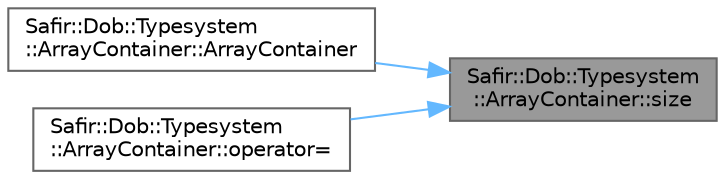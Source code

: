 digraph "Safir::Dob::Typesystem::ArrayContainer::size"
{
 // LATEX_PDF_SIZE
  bgcolor="transparent";
  edge [fontname=Helvetica,fontsize=10,labelfontname=Helvetica,labelfontsize=10];
  node [fontname=Helvetica,fontsize=10,shape=box,height=0.2,width=0.4];
  rankdir="RL";
  Node1 [label="Safir::Dob::Typesystem\l::ArrayContainer::size",height=0.2,width=0.4,color="gray40", fillcolor="grey60", style="filled", fontcolor="black",tooltip="Get the size of the array."];
  Node1 -> Node2 [dir="back",color="steelblue1",style="solid"];
  Node2 [label="Safir::Dob::Typesystem\l::ArrayContainer::ArrayContainer",height=0.2,width=0.4,color="grey40", fillcolor="white", style="filled",URL="$a01391.html#af50c41f4dbe40e13e488d943c9d76b3e",tooltip="Constructor with size."];
  Node1 -> Node3 [dir="back",color="steelblue1",style="solid"];
  Node3 [label="Safir::Dob::Typesystem\l::ArrayContainer::operator=",height=0.2,width=0.4,color="grey40", fillcolor="white", style="filled",URL="$a01391.html#a13aa0b21ffabcb84462c8d0d23d700f4",tooltip="Copy Assignment operator."];
}
